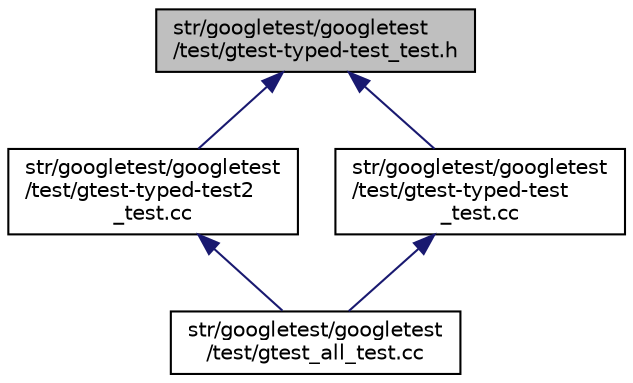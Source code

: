 digraph "str/googletest/googletest/test/gtest-typed-test_test.h"
{
  edge [fontname="Helvetica",fontsize="10",labelfontname="Helvetica",labelfontsize="10"];
  node [fontname="Helvetica",fontsize="10",shape=record];
  Node49 [label="str/googletest/googletest\l/test/gtest-typed-test_test.h",height=0.2,width=0.4,color="black", fillcolor="grey75", style="filled", fontcolor="black"];
  Node49 -> Node50 [dir="back",color="midnightblue",fontsize="10",style="solid",fontname="Helvetica"];
  Node50 [label="str/googletest/googletest\l/test/gtest-typed-test2\l_test.cc",height=0.2,width=0.4,color="black", fillcolor="white", style="filled",URL="$da/d89/gtest-typed-test2__test_8cc.html"];
  Node50 -> Node51 [dir="back",color="midnightblue",fontsize="10",style="solid",fontname="Helvetica"];
  Node51 [label="str/googletest/googletest\l/test/gtest_all_test.cc",height=0.2,width=0.4,color="black", fillcolor="white", style="filled",URL="$d8/df3/gtest__all__test_8cc.html"];
  Node49 -> Node52 [dir="back",color="midnightblue",fontsize="10",style="solid",fontname="Helvetica"];
  Node52 [label="str/googletest/googletest\l/test/gtest-typed-test\l_test.cc",height=0.2,width=0.4,color="black", fillcolor="white", style="filled",URL="$de/df2/gtest-typed-test__test_8cc.html"];
  Node52 -> Node51 [dir="back",color="midnightblue",fontsize="10",style="solid",fontname="Helvetica"];
}
